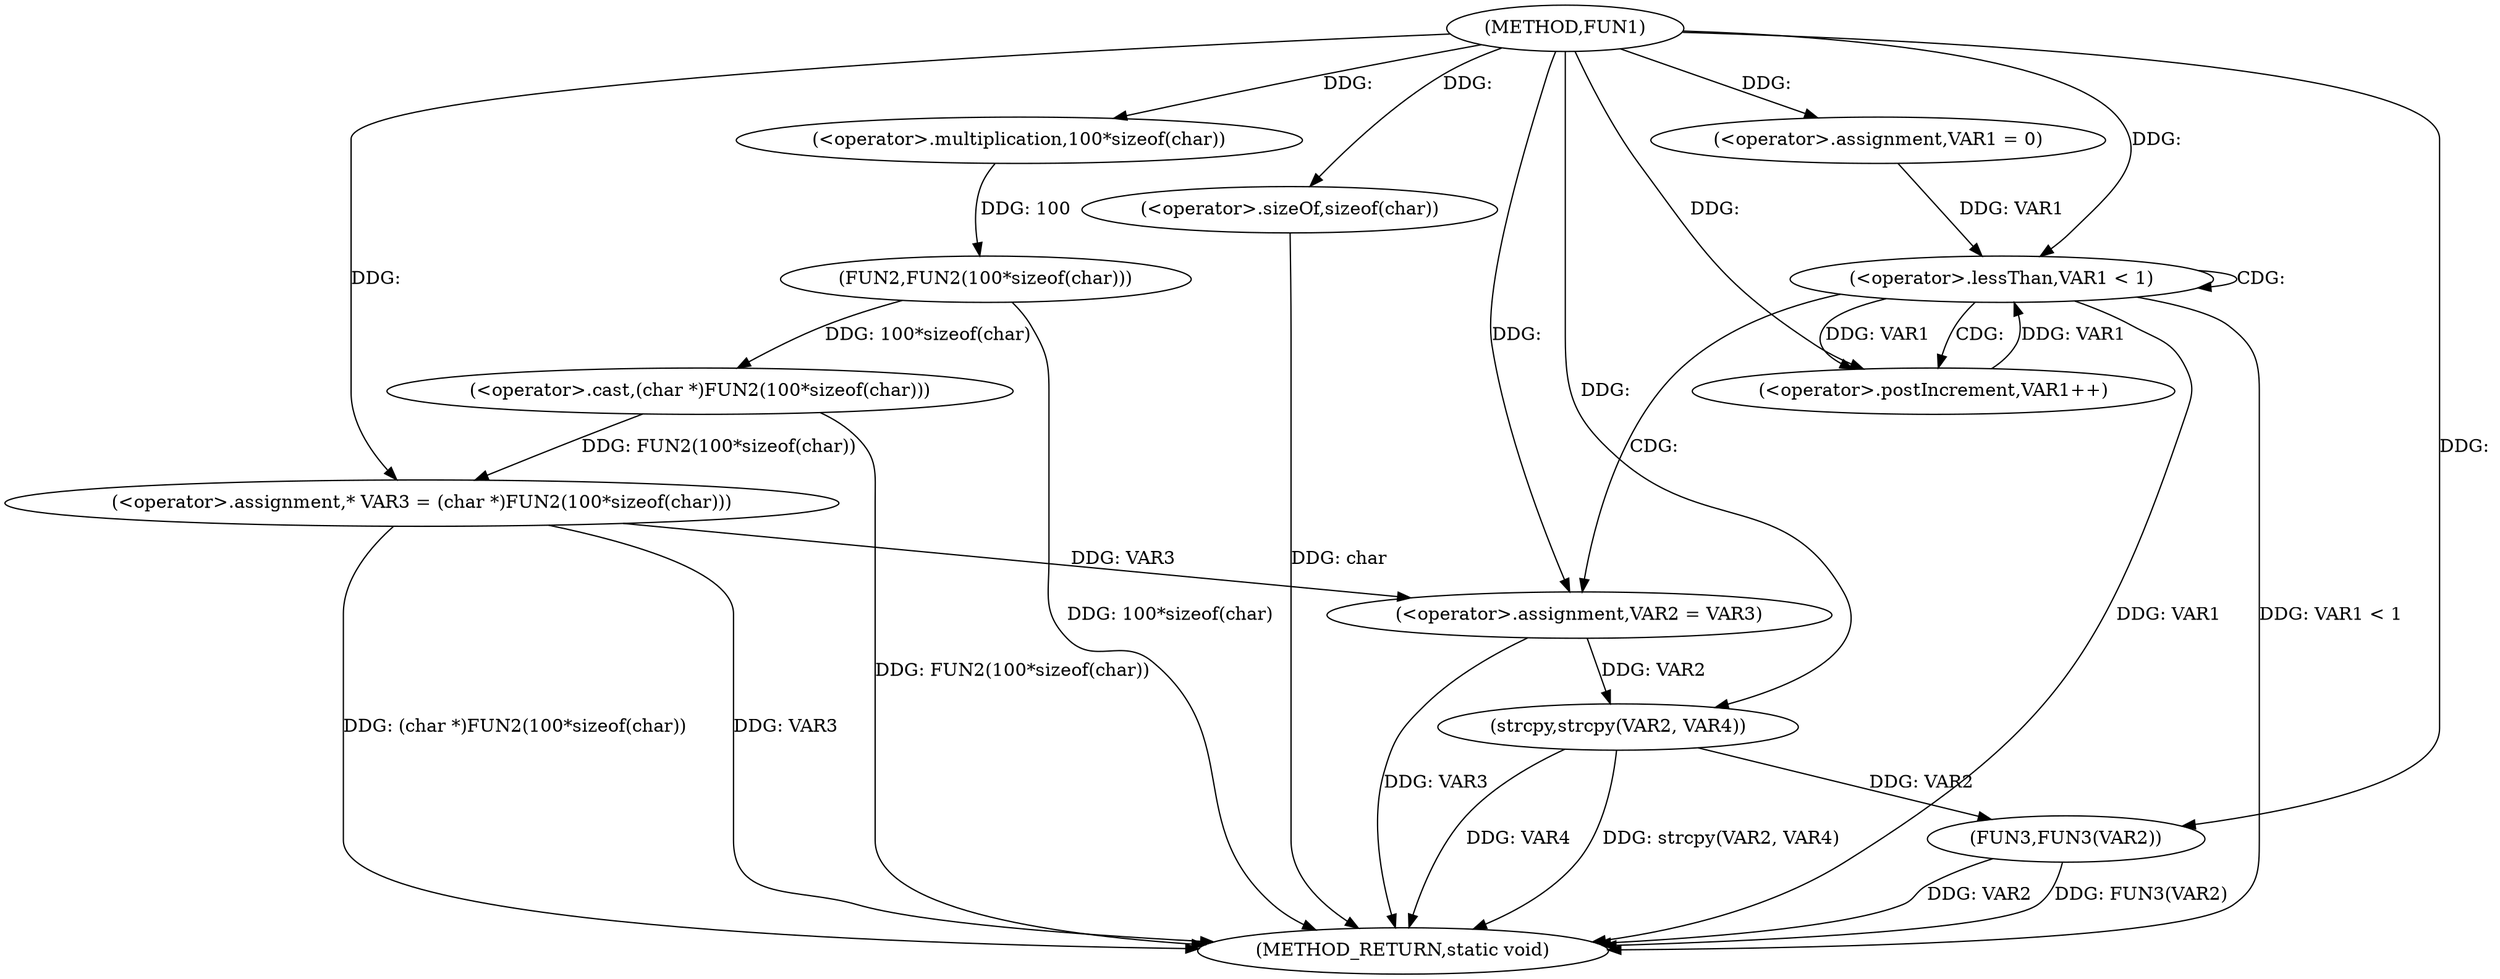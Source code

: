 digraph FUN1 {  
"1000100" [label = "(METHOD,FUN1)" ]
"1000134" [label = "(METHOD_RETURN,static void)" ]
"1000105" [label = "(<operator>.assignment,* VAR3 = (char *)FUN2(100*sizeof(char)))" ]
"1000107" [label = "(<operator>.cast,(char *)FUN2(100*sizeof(char)))" ]
"1000109" [label = "(FUN2,FUN2(100*sizeof(char)))" ]
"1000110" [label = "(<operator>.multiplication,100*sizeof(char))" ]
"1000112" [label = "(<operator>.sizeOf,sizeof(char))" ]
"1000115" [label = "(<operator>.assignment,VAR1 = 0)" ]
"1000118" [label = "(<operator>.lessThan,VAR1 < 1)" ]
"1000121" [label = "(<operator>.postIncrement,VAR1++)" ]
"1000124" [label = "(<operator>.assignment,VAR2 = VAR3)" ]
"1000129" [label = "(strcpy,strcpy(VAR2, VAR4))" ]
"1000132" [label = "(FUN3,FUN3(VAR2))" ]
  "1000124" -> "1000134"  [ label = "DDG: VAR3"] 
  "1000105" -> "1000134"  [ label = "DDG: (char *)FUN2(100*sizeof(char))"] 
  "1000132" -> "1000134"  [ label = "DDG: FUN3(VAR2)"] 
  "1000129" -> "1000134"  [ label = "DDG: strcpy(VAR2, VAR4)"] 
  "1000118" -> "1000134"  [ label = "DDG: VAR1 < 1"] 
  "1000118" -> "1000134"  [ label = "DDG: VAR1"] 
  "1000132" -> "1000134"  [ label = "DDG: VAR2"] 
  "1000112" -> "1000134"  [ label = "DDG: char"] 
  "1000109" -> "1000134"  [ label = "DDG: 100*sizeof(char)"] 
  "1000105" -> "1000134"  [ label = "DDG: VAR3"] 
  "1000107" -> "1000134"  [ label = "DDG: FUN2(100*sizeof(char))"] 
  "1000129" -> "1000134"  [ label = "DDG: VAR4"] 
  "1000107" -> "1000105"  [ label = "DDG: FUN2(100*sizeof(char))"] 
  "1000100" -> "1000105"  [ label = "DDG: "] 
  "1000109" -> "1000107"  [ label = "DDG: 100*sizeof(char)"] 
  "1000110" -> "1000109"  [ label = "DDG: 100"] 
  "1000100" -> "1000110"  [ label = "DDG: "] 
  "1000100" -> "1000112"  [ label = "DDG: "] 
  "1000100" -> "1000115"  [ label = "DDG: "] 
  "1000121" -> "1000118"  [ label = "DDG: VAR1"] 
  "1000115" -> "1000118"  [ label = "DDG: VAR1"] 
  "1000100" -> "1000118"  [ label = "DDG: "] 
  "1000118" -> "1000121"  [ label = "DDG: VAR1"] 
  "1000100" -> "1000121"  [ label = "DDG: "] 
  "1000105" -> "1000124"  [ label = "DDG: VAR3"] 
  "1000100" -> "1000124"  [ label = "DDG: "] 
  "1000124" -> "1000129"  [ label = "DDG: VAR2"] 
  "1000100" -> "1000129"  [ label = "DDG: "] 
  "1000129" -> "1000132"  [ label = "DDG: VAR2"] 
  "1000100" -> "1000132"  [ label = "DDG: "] 
  "1000118" -> "1000121"  [ label = "CDG: "] 
  "1000118" -> "1000124"  [ label = "CDG: "] 
  "1000118" -> "1000118"  [ label = "CDG: "] 
}
